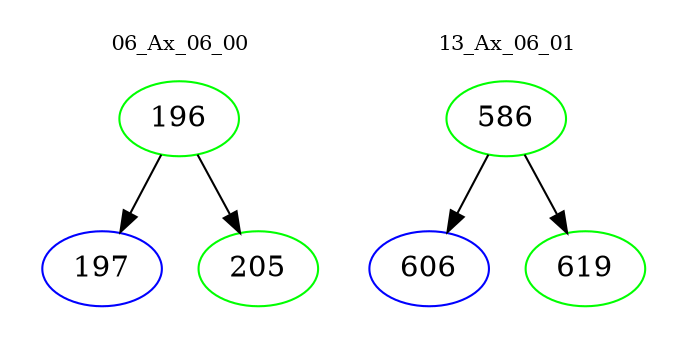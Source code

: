 digraph{
subgraph cluster_0 {
color = white
label = "06_Ax_06_00";
fontsize=10;
T0_196 [label="196", color="green"]
T0_196 -> T0_197 [color="black"]
T0_197 [label="197", color="blue"]
T0_196 -> T0_205 [color="black"]
T0_205 [label="205", color="green"]
}
subgraph cluster_1 {
color = white
label = "13_Ax_06_01";
fontsize=10;
T1_586 [label="586", color="green"]
T1_586 -> T1_606 [color="black"]
T1_606 [label="606", color="blue"]
T1_586 -> T1_619 [color="black"]
T1_619 [label="619", color="green"]
}
}

